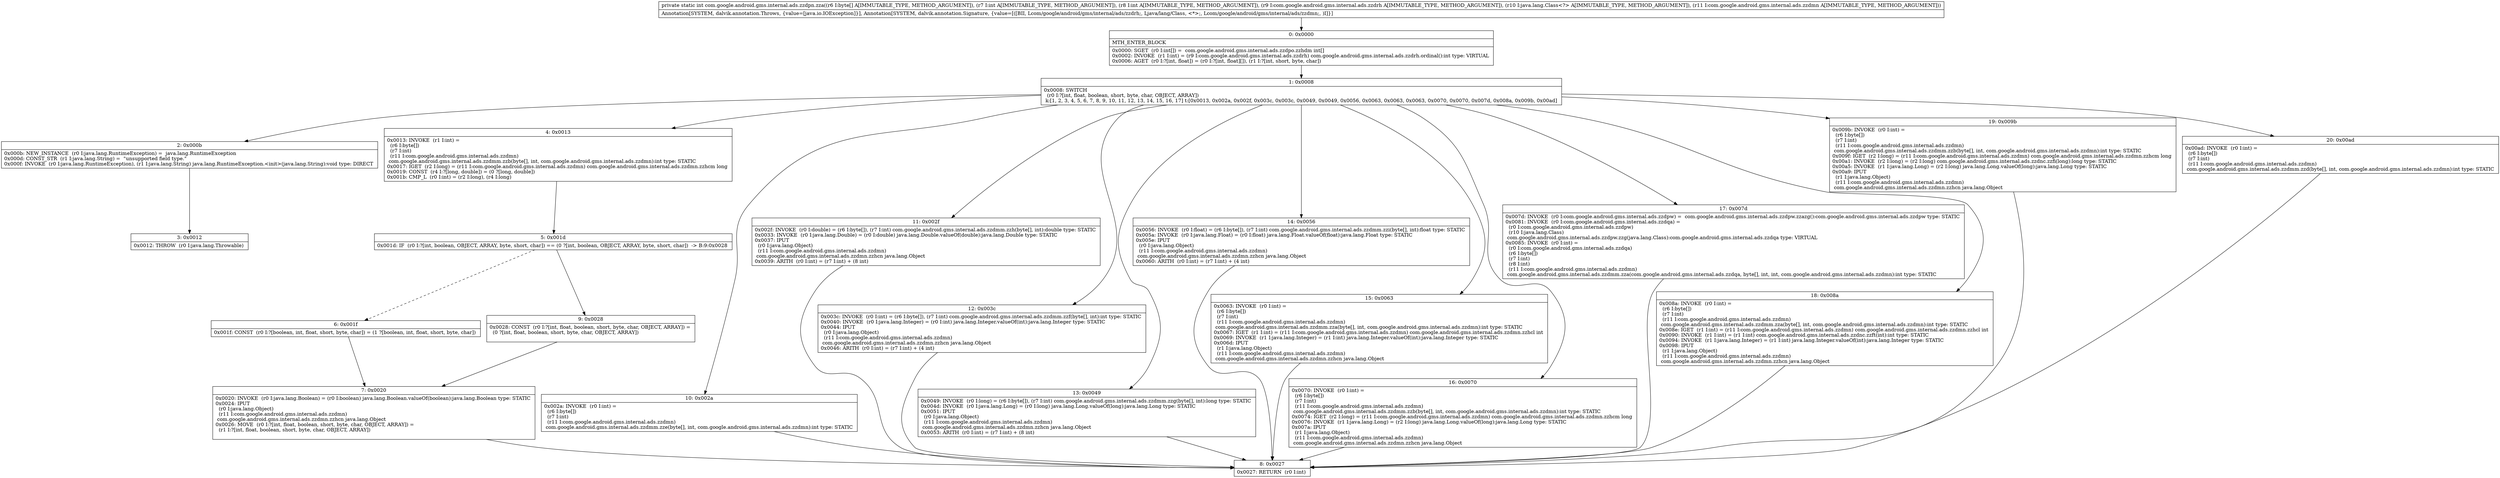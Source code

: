 digraph "CFG forcom.google.android.gms.internal.ads.zzdpn.zza([BIILcom\/google\/android\/gms\/internal\/ads\/zzdrh;Ljava\/lang\/Class;Lcom\/google\/android\/gms\/internal\/ads\/zzdmn;)I" {
Node_0 [shape=record,label="{0\:\ 0x0000|MTH_ENTER_BLOCK\l|0x0000: SGET  (r0 I:int[]) =  com.google.android.gms.internal.ads.zzdpo.zzhdm int[] \l0x0002: INVOKE  (r1 I:int) = (r9 I:com.google.android.gms.internal.ads.zzdrh) com.google.android.gms.internal.ads.zzdrh.ordinal():int type: VIRTUAL \l0x0006: AGET  (r0 I:?[int, float]) = (r0 I:?[int, float][]), (r1 I:?[int, short, byte, char]) \l}"];
Node_1 [shape=record,label="{1\:\ 0x0008|0x0008: SWITCH  \l  (r0 I:?[int, float, boolean, short, byte, char, OBJECT, ARRAY])\l k:[1, 2, 3, 4, 5, 6, 7, 8, 9, 10, 11, 12, 13, 14, 15, 16, 17] t:[0x0013, 0x002a, 0x002f, 0x003c, 0x003c, 0x0049, 0x0049, 0x0056, 0x0063, 0x0063, 0x0063, 0x0070, 0x0070, 0x007d, 0x008a, 0x009b, 0x00ad] \l}"];
Node_2 [shape=record,label="{2\:\ 0x000b|0x000b: NEW_INSTANCE  (r0 I:java.lang.RuntimeException) =  java.lang.RuntimeException \l0x000d: CONST_STR  (r1 I:java.lang.String) =  \"unsupported field type.\" \l0x000f: INVOKE  (r0 I:java.lang.RuntimeException), (r1 I:java.lang.String) java.lang.RuntimeException.\<init\>(java.lang.String):void type: DIRECT \l}"];
Node_3 [shape=record,label="{3\:\ 0x0012|0x0012: THROW  (r0 I:java.lang.Throwable) \l}"];
Node_4 [shape=record,label="{4\:\ 0x0013|0x0013: INVOKE  (r1 I:int) = \l  (r6 I:byte[])\l  (r7 I:int)\l  (r11 I:com.google.android.gms.internal.ads.zzdmn)\l com.google.android.gms.internal.ads.zzdmm.zzb(byte[], int, com.google.android.gms.internal.ads.zzdmn):int type: STATIC \l0x0017: IGET  (r2 I:long) = (r11 I:com.google.android.gms.internal.ads.zzdmn) com.google.android.gms.internal.ads.zzdmn.zzhcm long \l0x0019: CONST  (r4 I:?[long, double]) = (0 ?[long, double]) \l0x001b: CMP_L  (r0 I:int) = (r2 I:long), (r4 I:long) \l}"];
Node_5 [shape=record,label="{5\:\ 0x001d|0x001d: IF  (r0 I:?[int, boolean, OBJECT, ARRAY, byte, short, char]) == (0 ?[int, boolean, OBJECT, ARRAY, byte, short, char])  \-\> B:9:0x0028 \l}"];
Node_6 [shape=record,label="{6\:\ 0x001f|0x001f: CONST  (r0 I:?[boolean, int, float, short, byte, char]) = (1 ?[boolean, int, float, short, byte, char]) \l}"];
Node_7 [shape=record,label="{7\:\ 0x0020|0x0020: INVOKE  (r0 I:java.lang.Boolean) = (r0 I:boolean) java.lang.Boolean.valueOf(boolean):java.lang.Boolean type: STATIC \l0x0024: IPUT  \l  (r0 I:java.lang.Object)\l  (r11 I:com.google.android.gms.internal.ads.zzdmn)\l com.google.android.gms.internal.ads.zzdmn.zzhcn java.lang.Object \l0x0026: MOVE  (r0 I:?[int, float, boolean, short, byte, char, OBJECT, ARRAY]) = \l  (r1 I:?[int, float, boolean, short, byte, char, OBJECT, ARRAY])\l \l}"];
Node_8 [shape=record,label="{8\:\ 0x0027|0x0027: RETURN  (r0 I:int) \l}"];
Node_9 [shape=record,label="{9\:\ 0x0028|0x0028: CONST  (r0 I:?[int, float, boolean, short, byte, char, OBJECT, ARRAY]) = \l  (0 ?[int, float, boolean, short, byte, char, OBJECT, ARRAY])\l \l}"];
Node_10 [shape=record,label="{10\:\ 0x002a|0x002a: INVOKE  (r0 I:int) = \l  (r6 I:byte[])\l  (r7 I:int)\l  (r11 I:com.google.android.gms.internal.ads.zzdmn)\l com.google.android.gms.internal.ads.zzdmm.zze(byte[], int, com.google.android.gms.internal.ads.zzdmn):int type: STATIC \l}"];
Node_11 [shape=record,label="{11\:\ 0x002f|0x002f: INVOKE  (r0 I:double) = (r6 I:byte[]), (r7 I:int) com.google.android.gms.internal.ads.zzdmm.zzh(byte[], int):double type: STATIC \l0x0033: INVOKE  (r0 I:java.lang.Double) = (r0 I:double) java.lang.Double.valueOf(double):java.lang.Double type: STATIC \l0x0037: IPUT  \l  (r0 I:java.lang.Object)\l  (r11 I:com.google.android.gms.internal.ads.zzdmn)\l com.google.android.gms.internal.ads.zzdmn.zzhcn java.lang.Object \l0x0039: ARITH  (r0 I:int) = (r7 I:int) + (8 int) \l}"];
Node_12 [shape=record,label="{12\:\ 0x003c|0x003c: INVOKE  (r0 I:int) = (r6 I:byte[]), (r7 I:int) com.google.android.gms.internal.ads.zzdmm.zzf(byte[], int):int type: STATIC \l0x0040: INVOKE  (r0 I:java.lang.Integer) = (r0 I:int) java.lang.Integer.valueOf(int):java.lang.Integer type: STATIC \l0x0044: IPUT  \l  (r0 I:java.lang.Object)\l  (r11 I:com.google.android.gms.internal.ads.zzdmn)\l com.google.android.gms.internal.ads.zzdmn.zzhcn java.lang.Object \l0x0046: ARITH  (r0 I:int) = (r7 I:int) + (4 int) \l}"];
Node_13 [shape=record,label="{13\:\ 0x0049|0x0049: INVOKE  (r0 I:long) = (r6 I:byte[]), (r7 I:int) com.google.android.gms.internal.ads.zzdmm.zzg(byte[], int):long type: STATIC \l0x004d: INVOKE  (r0 I:java.lang.Long) = (r0 I:long) java.lang.Long.valueOf(long):java.lang.Long type: STATIC \l0x0051: IPUT  \l  (r0 I:java.lang.Object)\l  (r11 I:com.google.android.gms.internal.ads.zzdmn)\l com.google.android.gms.internal.ads.zzdmn.zzhcn java.lang.Object \l0x0053: ARITH  (r0 I:int) = (r7 I:int) + (8 int) \l}"];
Node_14 [shape=record,label="{14\:\ 0x0056|0x0056: INVOKE  (r0 I:float) = (r6 I:byte[]), (r7 I:int) com.google.android.gms.internal.ads.zzdmm.zzi(byte[], int):float type: STATIC \l0x005a: INVOKE  (r0 I:java.lang.Float) = (r0 I:float) java.lang.Float.valueOf(float):java.lang.Float type: STATIC \l0x005e: IPUT  \l  (r0 I:java.lang.Object)\l  (r11 I:com.google.android.gms.internal.ads.zzdmn)\l com.google.android.gms.internal.ads.zzdmn.zzhcn java.lang.Object \l0x0060: ARITH  (r0 I:int) = (r7 I:int) + (4 int) \l}"];
Node_15 [shape=record,label="{15\:\ 0x0063|0x0063: INVOKE  (r0 I:int) = \l  (r6 I:byte[])\l  (r7 I:int)\l  (r11 I:com.google.android.gms.internal.ads.zzdmn)\l com.google.android.gms.internal.ads.zzdmm.zza(byte[], int, com.google.android.gms.internal.ads.zzdmn):int type: STATIC \l0x0067: IGET  (r1 I:int) = (r11 I:com.google.android.gms.internal.ads.zzdmn) com.google.android.gms.internal.ads.zzdmn.zzhcl int \l0x0069: INVOKE  (r1 I:java.lang.Integer) = (r1 I:int) java.lang.Integer.valueOf(int):java.lang.Integer type: STATIC \l0x006d: IPUT  \l  (r1 I:java.lang.Object)\l  (r11 I:com.google.android.gms.internal.ads.zzdmn)\l com.google.android.gms.internal.ads.zzdmn.zzhcn java.lang.Object \l}"];
Node_16 [shape=record,label="{16\:\ 0x0070|0x0070: INVOKE  (r0 I:int) = \l  (r6 I:byte[])\l  (r7 I:int)\l  (r11 I:com.google.android.gms.internal.ads.zzdmn)\l com.google.android.gms.internal.ads.zzdmm.zzb(byte[], int, com.google.android.gms.internal.ads.zzdmn):int type: STATIC \l0x0074: IGET  (r2 I:long) = (r11 I:com.google.android.gms.internal.ads.zzdmn) com.google.android.gms.internal.ads.zzdmn.zzhcm long \l0x0076: INVOKE  (r1 I:java.lang.Long) = (r2 I:long) java.lang.Long.valueOf(long):java.lang.Long type: STATIC \l0x007a: IPUT  \l  (r1 I:java.lang.Object)\l  (r11 I:com.google.android.gms.internal.ads.zzdmn)\l com.google.android.gms.internal.ads.zzdmn.zzhcn java.lang.Object \l}"];
Node_17 [shape=record,label="{17\:\ 0x007d|0x007d: INVOKE  (r0 I:com.google.android.gms.internal.ads.zzdpw) =  com.google.android.gms.internal.ads.zzdpw.zzazg():com.google.android.gms.internal.ads.zzdpw type: STATIC \l0x0081: INVOKE  (r0 I:com.google.android.gms.internal.ads.zzdqa) = \l  (r0 I:com.google.android.gms.internal.ads.zzdpw)\l  (r10 I:java.lang.Class)\l com.google.android.gms.internal.ads.zzdpw.zzg(java.lang.Class):com.google.android.gms.internal.ads.zzdqa type: VIRTUAL \l0x0085: INVOKE  (r0 I:int) = \l  (r0 I:com.google.android.gms.internal.ads.zzdqa)\l  (r6 I:byte[])\l  (r7 I:int)\l  (r8 I:int)\l  (r11 I:com.google.android.gms.internal.ads.zzdmn)\l com.google.android.gms.internal.ads.zzdmm.zza(com.google.android.gms.internal.ads.zzdqa, byte[], int, int, com.google.android.gms.internal.ads.zzdmn):int type: STATIC \l}"];
Node_18 [shape=record,label="{18\:\ 0x008a|0x008a: INVOKE  (r0 I:int) = \l  (r6 I:byte[])\l  (r7 I:int)\l  (r11 I:com.google.android.gms.internal.ads.zzdmn)\l com.google.android.gms.internal.ads.zzdmm.zza(byte[], int, com.google.android.gms.internal.ads.zzdmn):int type: STATIC \l0x008e: IGET  (r1 I:int) = (r11 I:com.google.android.gms.internal.ads.zzdmn) com.google.android.gms.internal.ads.zzdmn.zzhcl int \l0x0090: INVOKE  (r1 I:int) = (r1 I:int) com.google.android.gms.internal.ads.zzdnc.zzft(int):int type: STATIC \l0x0094: INVOKE  (r1 I:java.lang.Integer) = (r1 I:int) java.lang.Integer.valueOf(int):java.lang.Integer type: STATIC \l0x0098: IPUT  \l  (r1 I:java.lang.Object)\l  (r11 I:com.google.android.gms.internal.ads.zzdmn)\l com.google.android.gms.internal.ads.zzdmn.zzhcn java.lang.Object \l}"];
Node_19 [shape=record,label="{19\:\ 0x009b|0x009b: INVOKE  (r0 I:int) = \l  (r6 I:byte[])\l  (r7 I:int)\l  (r11 I:com.google.android.gms.internal.ads.zzdmn)\l com.google.android.gms.internal.ads.zzdmm.zzb(byte[], int, com.google.android.gms.internal.ads.zzdmn):int type: STATIC \l0x009f: IGET  (r2 I:long) = (r11 I:com.google.android.gms.internal.ads.zzdmn) com.google.android.gms.internal.ads.zzdmn.zzhcm long \l0x00a1: INVOKE  (r2 I:long) = (r2 I:long) com.google.android.gms.internal.ads.zzdnc.zzfi(long):long type: STATIC \l0x00a5: INVOKE  (r1 I:java.lang.Long) = (r2 I:long) java.lang.Long.valueOf(long):java.lang.Long type: STATIC \l0x00a9: IPUT  \l  (r1 I:java.lang.Object)\l  (r11 I:com.google.android.gms.internal.ads.zzdmn)\l com.google.android.gms.internal.ads.zzdmn.zzhcn java.lang.Object \l}"];
Node_20 [shape=record,label="{20\:\ 0x00ad|0x00ad: INVOKE  (r0 I:int) = \l  (r6 I:byte[])\l  (r7 I:int)\l  (r11 I:com.google.android.gms.internal.ads.zzdmn)\l com.google.android.gms.internal.ads.zzdmm.zzd(byte[], int, com.google.android.gms.internal.ads.zzdmn):int type: STATIC \l}"];
MethodNode[shape=record,label="{private static int com.google.android.gms.internal.ads.zzdpn.zza((r6 I:byte[] A[IMMUTABLE_TYPE, METHOD_ARGUMENT]), (r7 I:int A[IMMUTABLE_TYPE, METHOD_ARGUMENT]), (r8 I:int A[IMMUTABLE_TYPE, METHOD_ARGUMENT]), (r9 I:com.google.android.gms.internal.ads.zzdrh A[IMMUTABLE_TYPE, METHOD_ARGUMENT]), (r10 I:java.lang.Class\<?\> A[IMMUTABLE_TYPE, METHOD_ARGUMENT]), (r11 I:com.google.android.gms.internal.ads.zzdmn A[IMMUTABLE_TYPE, METHOD_ARGUMENT]))  | Annotation[SYSTEM, dalvik.annotation.Throws, \{value=[java.io.IOException]\}], Annotation[SYSTEM, dalvik.annotation.Signature, \{value=[([BII, Lcom\/google\/android\/gms\/internal\/ads\/zzdrh;, Ljava\/lang\/Class, \<*\>;, Lcom\/google\/android\/gms\/internal\/ads\/zzdmn;, )I]\}]\l}"];
MethodNode -> Node_0;
Node_0 -> Node_1;
Node_1 -> Node_2;
Node_1 -> Node_4;
Node_1 -> Node_10;
Node_1 -> Node_11;
Node_1 -> Node_12;
Node_1 -> Node_13;
Node_1 -> Node_14;
Node_1 -> Node_15;
Node_1 -> Node_16;
Node_1 -> Node_17;
Node_1 -> Node_18;
Node_1 -> Node_19;
Node_1 -> Node_20;
Node_2 -> Node_3;
Node_4 -> Node_5;
Node_5 -> Node_6[style=dashed];
Node_5 -> Node_9;
Node_6 -> Node_7;
Node_7 -> Node_8;
Node_9 -> Node_7;
Node_10 -> Node_8;
Node_11 -> Node_8;
Node_12 -> Node_8;
Node_13 -> Node_8;
Node_14 -> Node_8;
Node_15 -> Node_8;
Node_16 -> Node_8;
Node_17 -> Node_8;
Node_18 -> Node_8;
Node_19 -> Node_8;
Node_20 -> Node_8;
}


